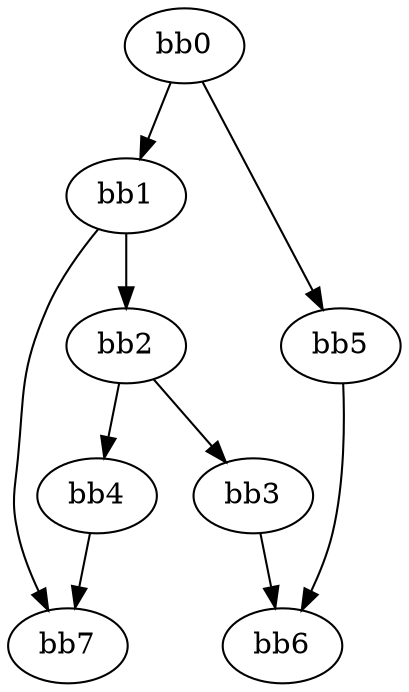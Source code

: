 digraph {
    0 [ label = "bb0\l" ]
    1 [ label = "bb1\l" ]
    2 [ label = "bb2\l" ]
    3 [ label = "bb3\l" ]
    4 [ label = "bb4\l" ]
    5 [ label = "bb5\l" ]
    6 [ label = "bb6\l" ]
    7 [ label = "bb7\l" ]
    0 -> 1 [ ]
    0 -> 5 [ ]
    1 -> 2 [ ]
    1 -> 7 [ ]
    2 -> 3 [ ]
    2 -> 4 [ ]
    3 -> 6 [ ]
    4 -> 7 [ ]
    5 -> 6 [ ]
}

